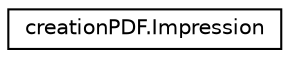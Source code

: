 digraph "Graphical Class Hierarchy"
{
 // LATEX_PDF_SIZE
  edge [fontname="Helvetica",fontsize="10",labelfontname="Helvetica",labelfontsize="10"];
  node [fontname="Helvetica",fontsize="10",shape=record];
  rankdir="LR";
  Node0 [label="creationPDF.Impression",height=0.2,width=0.4,color="black", fillcolor="white", style="filled",URL="$classcreation_p_d_f_1_1_impression.html",tooltip=" "];
}
